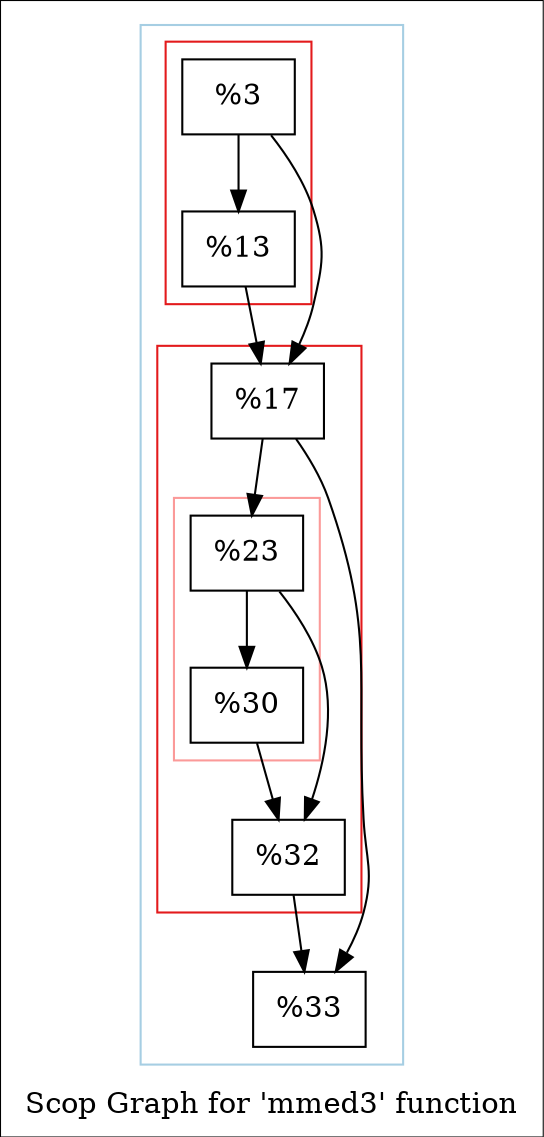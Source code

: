 digraph "Scop Graph for 'mmed3' function" {
	label="Scop Graph for 'mmed3' function";

	Node0x18e0f40 [shape=record,label="{%3}"];
	Node0x18e0f40 -> Node0x1838340;
	Node0x18e0f40 -> Node0x18f1590;
	Node0x1838340 [shape=record,label="{%13}"];
	Node0x1838340 -> Node0x18f1590;
	Node0x18f1590 [shape=record,label="{%17}"];
	Node0x18f1590 -> Node0x18e04a0;
	Node0x18f1590 -> Node0x18ef080;
	Node0x18e04a0 [shape=record,label="{%23}"];
	Node0x18e04a0 -> Node0x15a1750;
	Node0x18e04a0 -> Node0x183c320;
	Node0x15a1750 [shape=record,label="{%30}"];
	Node0x15a1750 -> Node0x183c320;
	Node0x183c320 [shape=record,label="{%32}"];
	Node0x183c320 -> Node0x18ef080;
	Node0x18ef080 [shape=record,label="{%33}"];
	colorscheme = "paired12"
        subgraph cluster_0x19027f0 {
          label = "";
          style = solid;
          color = 1
          subgraph cluster_0x1944a40 {
            label = "";
            style = solid;
            color = 6
            Node0x18e0f40;
            Node0x1838340;
          }
          subgraph cluster_0x19670e0 {
            label = "";
            style = solid;
            color = 6
            subgraph cluster_0x1967310 {
              label = "";
              style = solid;
              color = 5
              Node0x18e04a0;
              Node0x15a1750;
            }
            Node0x18f1590;
            Node0x183c320;
          }
          Node0x18ef080;
        }
}
